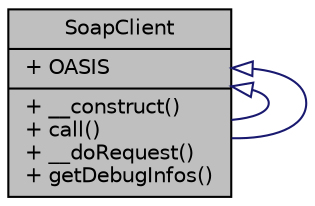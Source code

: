 digraph "SoapClient"
{
  edge [fontname="Helvetica",fontsize="10",labelfontname="Helvetica",labelfontsize="10"];
  node [fontname="Helvetica",fontsize="10",shape=record];
  Node0 [label="{SoapClient\n|+ OASIS\l|+ __construct()\l+ call()\l+ __doRequest()\l+ getDebugInfos()\l}",height=0.2,width=0.4,color="black", fillcolor="grey75", style="filled", fontcolor="black"];
  Node0 -> Node0 [dir="back",color="midnightblue",fontsize="10",style="solid",arrowtail="onormal",fontname="Helvetica"];
  Node0 -> Node0 [dir="back",color="midnightblue",fontsize="10",style="solid",arrowtail="onormal",fontname="Helvetica"];
}
